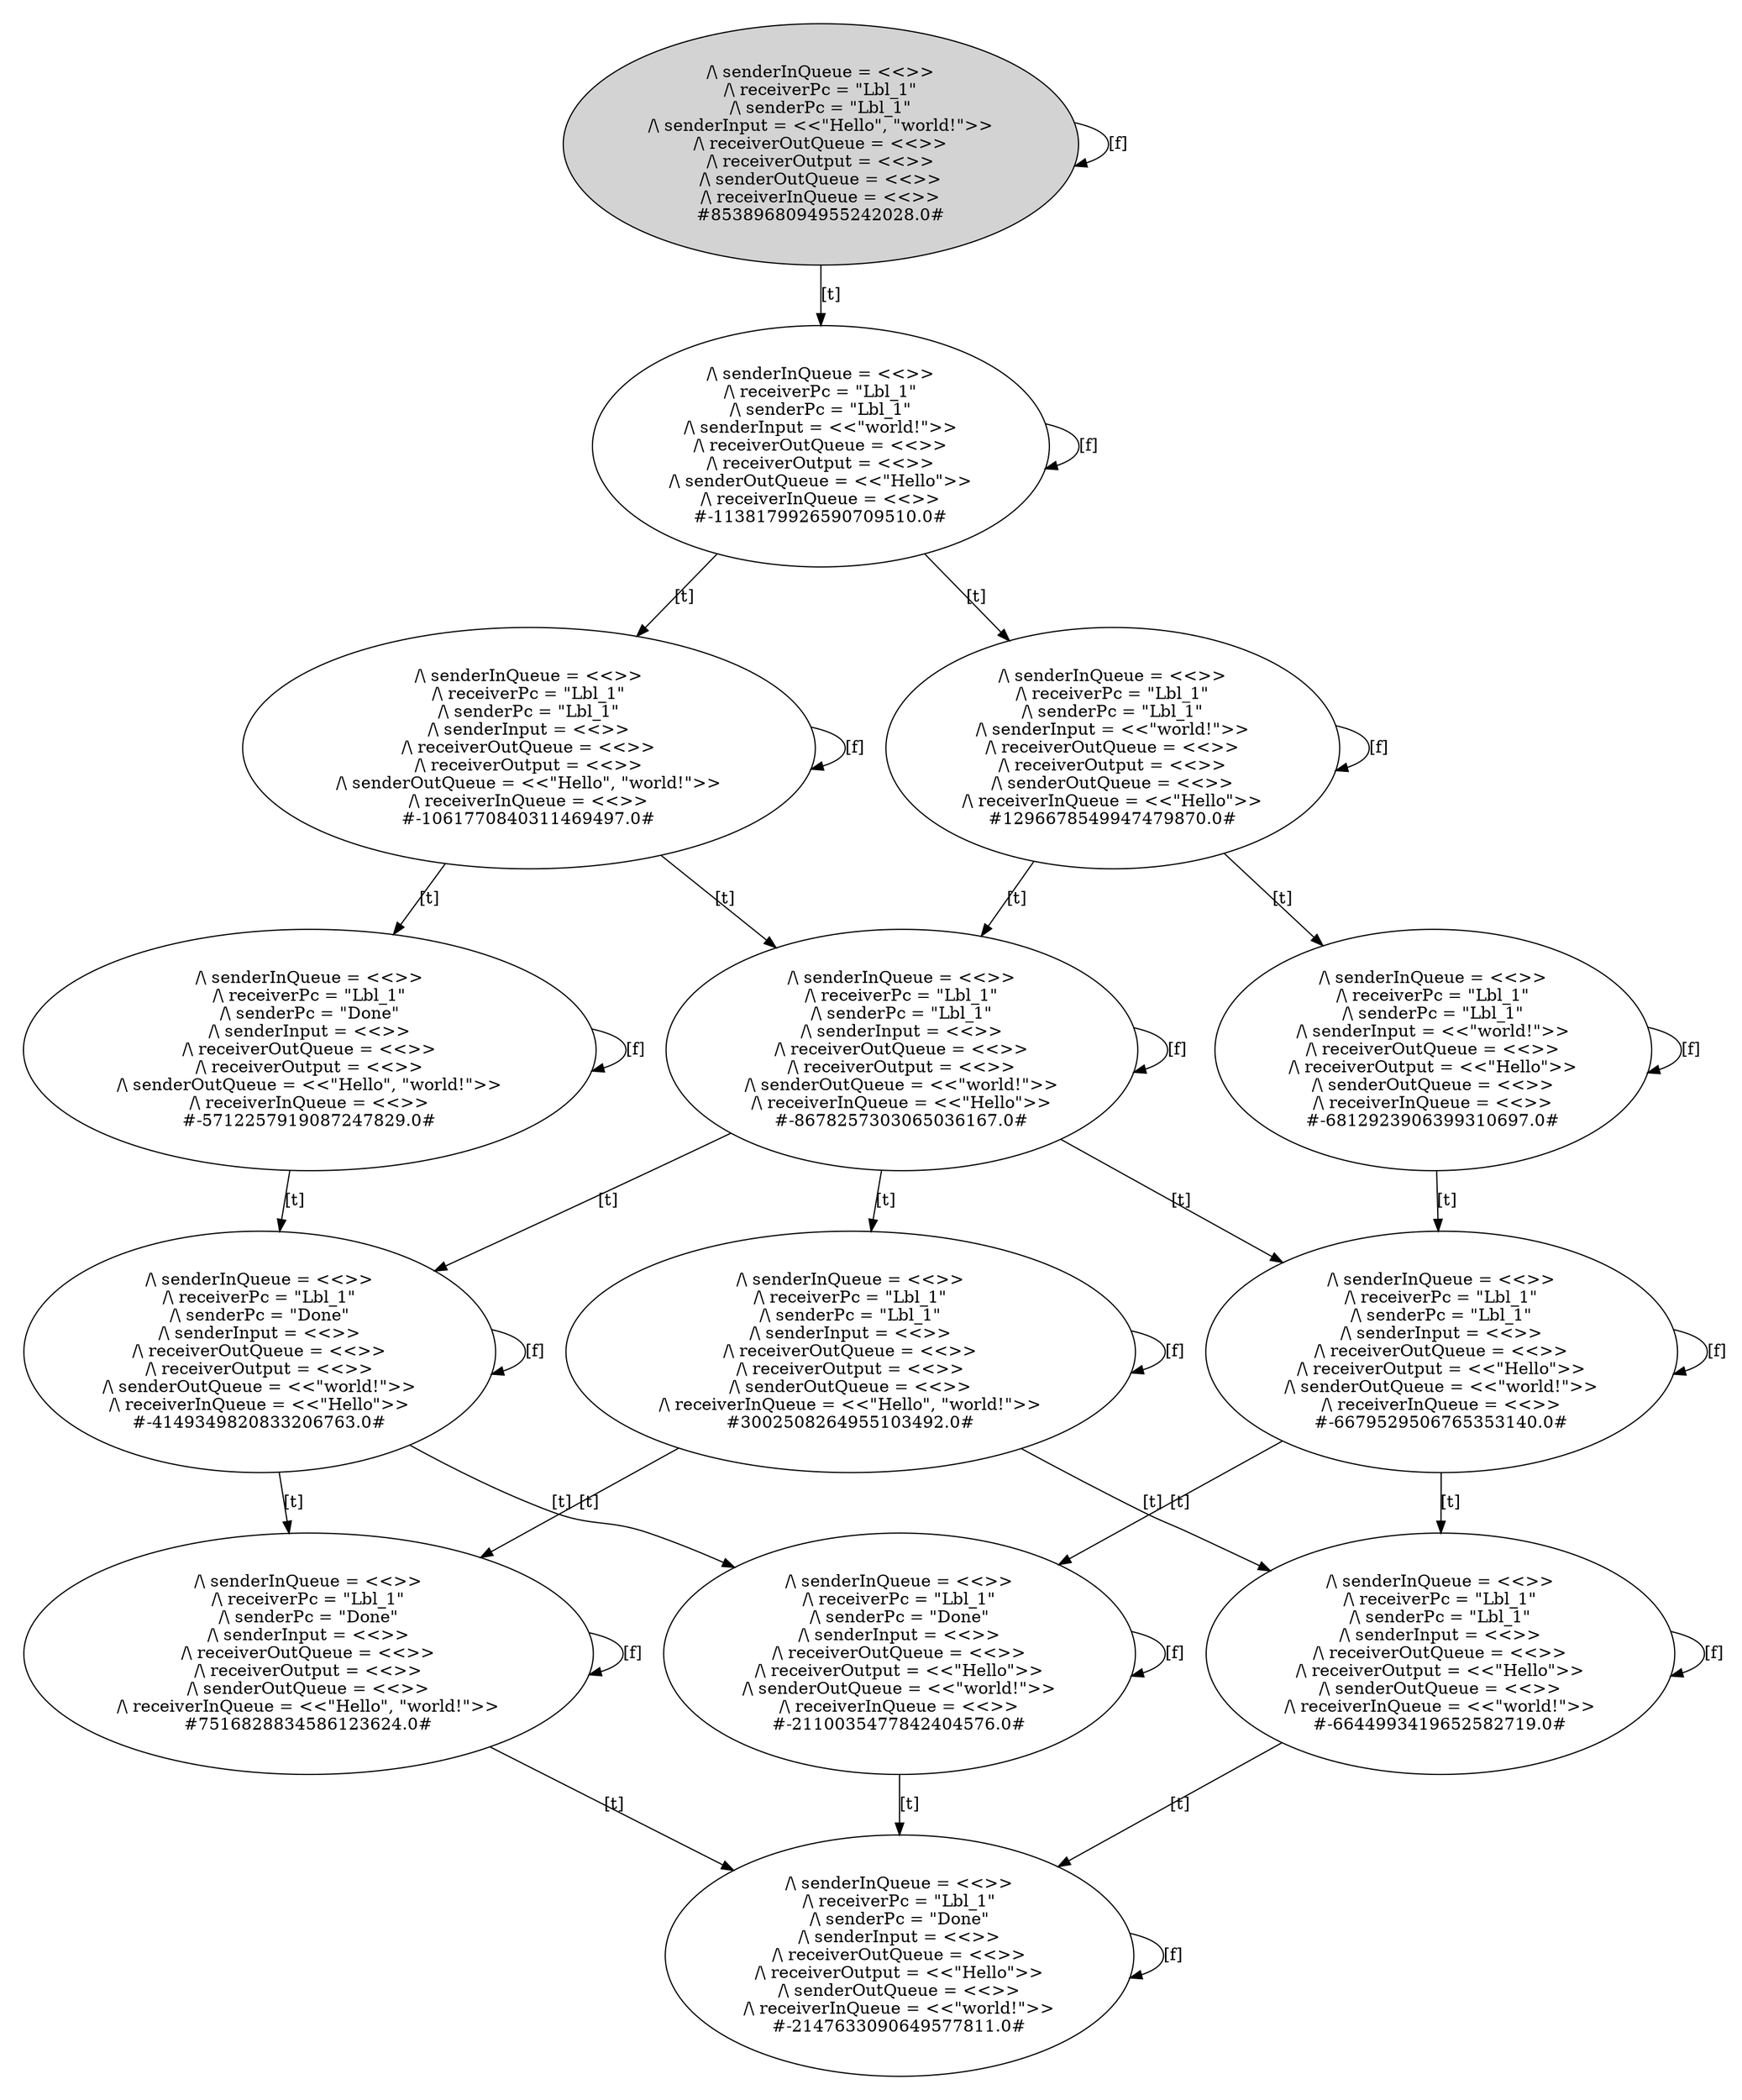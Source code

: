 digraph DiskGraph {
nodesep=0.35;
subgraph cluster_graph {
color="white";
"8538968094955242028.0" [style = filled] [label="/\\ senderInQueue = <<>>\n/\\ receiverPc = \"Lbl_1\"\n/\\ senderPc = \"Lbl_1\"\n/\\ senderInput = <<\"Hello\", \"world!\">>\n/\\ receiverOutQueue = <<>>\n/\\ receiverOutput = <<>>\n/\\ senderOutQueue = <<>>\n/\\ receiverInQueue = <<>>
#8538968094955242028.0#"]
"8538968094955242028.0" -> "-1138179926590709510.0" [label="[t]"];
"-1138179926590709510.0" [label="/\\ senderInQueue = <<>>\n/\\ receiverPc = \"Lbl_1\"\n/\\ senderPc = \"Lbl_1\"\n/\\ senderInput = <<\"world!\">>\n/\\ receiverOutQueue = <<>>\n/\\ receiverOutput = <<>>\n/\\ senderOutQueue = <<\"Hello\">>\n/\\ receiverInQueue = <<>>
#-1138179926590709510.0#"];
"8538968094955242028.0" -> "8538968094955242028.0" [label="[f]"];
"8538968094955242028.0" [label="/\\ senderInQueue = <<>>\n/\\ receiverPc = \"Lbl_1\"\n/\\ senderPc = \"Lbl_1\"\n/\\ senderInput = <<\"Hello\", \"world!\">>\n/\\ receiverOutQueue = <<>>\n/\\ receiverOutput = <<>>\n/\\ senderOutQueue = <<>>\n/\\ receiverInQueue = <<>>
#8538968094955242028.0#"];
"-1138179926590709510.0" -> "-1061770840311469497.0" [label="[t]"];
"-1061770840311469497.0" [label="/\\ senderInQueue = <<>>\n/\\ receiverPc = \"Lbl_1\"\n/\\ senderPc = \"Lbl_1\"\n/\\ senderInput = <<>>\n/\\ receiverOutQueue = <<>>\n/\\ receiverOutput = <<>>\n/\\ senderOutQueue = <<\"Hello\", \"world!\">>\n/\\ receiverInQueue = <<>>
#-1061770840311469497.0#"];
"-1138179926590709510.0" -> "-1138179926590709510.0" [label="[f]"];
"-1138179926590709510.0" [label="/\\ senderInQueue = <<>>\n/\\ receiverPc = \"Lbl_1\"\n/\\ senderPc = \"Lbl_1\"\n/\\ senderInput = <<\"world!\">>\n/\\ receiverOutQueue = <<>>\n/\\ receiverOutput = <<>>\n/\\ senderOutQueue = <<\"Hello\">>\n/\\ receiverInQueue = <<>>
#-1138179926590709510.0#"];
"-1138179926590709510.0" -> "1296678549947479870.0" [label="[t]"];
"1296678549947479870.0" [label="/\\ senderInQueue = <<>>\n/\\ receiverPc = \"Lbl_1\"\n/\\ senderPc = \"Lbl_1\"\n/\\ senderInput = <<\"world!\">>\n/\\ receiverOutQueue = <<>>\n/\\ receiverOutput = <<>>\n/\\ senderOutQueue = <<>>\n/\\ receiverInQueue = <<\"Hello\">>
#1296678549947479870.0#"];
"-1061770840311469497.0" -> "-1061770840311469497.0" [label="[f]"];
"-1061770840311469497.0" [label="/\\ senderInQueue = <<>>\n/\\ receiverPc = \"Lbl_1\"\n/\\ senderPc = \"Lbl_1\"\n/\\ senderInput = <<>>\n/\\ receiverOutQueue = <<>>\n/\\ receiverOutput = <<>>\n/\\ senderOutQueue = <<\"Hello\", \"world!\">>\n/\\ receiverInQueue = <<>>
#-1061770840311469497.0#"];
"-1061770840311469497.0" -> "-8678257303065036167.0" [label="[t]"];
"-8678257303065036167.0" [label="/\\ senderInQueue = <<>>\n/\\ receiverPc = \"Lbl_1\"\n/\\ senderPc = \"Lbl_1\"\n/\\ senderInput = <<>>\n/\\ receiverOutQueue = <<>>\n/\\ receiverOutput = <<>>\n/\\ senderOutQueue = <<\"world!\">>\n/\\ receiverInQueue = <<\"Hello\">>
#-8678257303065036167.0#"];
"-1061770840311469497.0" -> "-5712257919087247829.0" [label="[t]"];
"-5712257919087247829.0" [label="/\\ senderInQueue = <<>>\n/\\ receiverPc = \"Lbl_1\"\n/\\ senderPc = \"Done\"\n/\\ senderInput = <<>>\n/\\ receiverOutQueue = <<>>\n/\\ receiverOutput = <<>>\n/\\ senderOutQueue = <<\"Hello\", \"world!\">>\n/\\ receiverInQueue = <<>>
#-5712257919087247829.0#"];
"1296678549947479870.0" -> "-6812923906399310697.0" [label="[t]"];
"-6812923906399310697.0" [label="/\\ senderInQueue = <<>>\n/\\ receiverPc = \"Lbl_1\"\n/\\ senderPc = \"Lbl_1\"\n/\\ senderInput = <<\"world!\">>\n/\\ receiverOutQueue = <<>>\n/\\ receiverOutput = <<\"Hello\">>\n/\\ senderOutQueue = <<>>\n/\\ receiverInQueue = <<>>
#-6812923906399310697.0#"];
"1296678549947479870.0" -> "-8678257303065036167.0" [label="[t]"];
"-8678257303065036167.0" [label="/\\ senderInQueue = <<>>\n/\\ receiverPc = \"Lbl_1\"\n/\\ senderPc = \"Lbl_1\"\n/\\ senderInput = <<>>\n/\\ receiverOutQueue = <<>>\n/\\ receiverOutput = <<>>\n/\\ senderOutQueue = <<\"world!\">>\n/\\ receiverInQueue = <<\"Hello\">>
#-8678257303065036167.0#"];
"1296678549947479870.0" -> "1296678549947479870.0" [label="[f]"];
"1296678549947479870.0" [label="/\\ senderInQueue = <<>>\n/\\ receiverPc = \"Lbl_1\"\n/\\ senderPc = \"Lbl_1\"\n/\\ senderInput = <<\"world!\">>\n/\\ receiverOutQueue = <<>>\n/\\ receiverOutput = <<>>\n/\\ senderOutQueue = <<>>\n/\\ receiverInQueue = <<\"Hello\">>
#1296678549947479870.0#"];
"-5712257919087247829.0" -> "-4149349820833206763.0" [label="[t]"];
"-4149349820833206763.0" [label="/\\ senderInQueue = <<>>\n/\\ receiverPc = \"Lbl_1\"\n/\\ senderPc = \"Done\"\n/\\ senderInput = <<>>\n/\\ receiverOutQueue = <<>>\n/\\ receiverOutput = <<>>\n/\\ senderOutQueue = <<\"world!\">>\n/\\ receiverInQueue = <<\"Hello\">>
#-4149349820833206763.0#"];
"-5712257919087247829.0" -> "-5712257919087247829.0" [label="[f]"];
"-5712257919087247829.0" [label="/\\ senderInQueue = <<>>\n/\\ receiverPc = \"Lbl_1\"\n/\\ senderPc = \"Done\"\n/\\ senderInput = <<>>\n/\\ receiverOutQueue = <<>>\n/\\ receiverOutput = <<>>\n/\\ senderOutQueue = <<\"Hello\", \"world!\">>\n/\\ receiverInQueue = <<>>
#-5712257919087247829.0#"];
"-8678257303065036167.0" -> "3002508264955103492.0" [label="[t]"];
"3002508264955103492.0" [label="/\\ senderInQueue = <<>>\n/\\ receiverPc = \"Lbl_1\"\n/\\ senderPc = \"Lbl_1\"\n/\\ senderInput = <<>>\n/\\ receiverOutQueue = <<>>\n/\\ receiverOutput = <<>>\n/\\ senderOutQueue = <<>>\n/\\ receiverInQueue = <<\"Hello\", \"world!\">>
#3002508264955103492.0#"];
"-8678257303065036167.0" -> "-4149349820833206763.0" [label="[t]"];
"-4149349820833206763.0" [label="/\\ senderInQueue = <<>>\n/\\ receiverPc = \"Lbl_1\"\n/\\ senderPc = \"Done\"\n/\\ senderInput = <<>>\n/\\ receiverOutQueue = <<>>\n/\\ receiverOutput = <<>>\n/\\ senderOutQueue = <<\"world!\">>\n/\\ receiverInQueue = <<\"Hello\">>
#-4149349820833206763.0#"];
"-8678257303065036167.0" -> "-8678257303065036167.0" [label="[f]"];
"-8678257303065036167.0" [label="/\\ senderInQueue = <<>>\n/\\ receiverPc = \"Lbl_1\"\n/\\ senderPc = \"Lbl_1\"\n/\\ senderInput = <<>>\n/\\ receiverOutQueue = <<>>\n/\\ receiverOutput = <<>>\n/\\ senderOutQueue = <<\"world!\">>\n/\\ receiverInQueue = <<\"Hello\">>
#-8678257303065036167.0#"];
"-8678257303065036167.0" -> "-6679529506765353140.0" [label="[t]"];
"-6679529506765353140.0" [label="/\\ senderInQueue = <<>>\n/\\ receiverPc = \"Lbl_1\"\n/\\ senderPc = \"Lbl_1\"\n/\\ senderInput = <<>>\n/\\ receiverOutQueue = <<>>\n/\\ receiverOutput = <<\"Hello\">>\n/\\ senderOutQueue = <<\"world!\">>\n/\\ receiverInQueue = <<>>
#-6679529506765353140.0#"];
"-6812923906399310697.0" -> "-6812923906399310697.0" [label="[f]"];
"-6812923906399310697.0" [label="/\\ senderInQueue = <<>>\n/\\ receiverPc = \"Lbl_1\"\n/\\ senderPc = \"Lbl_1\"\n/\\ senderInput = <<\"world!\">>\n/\\ receiverOutQueue = <<>>\n/\\ receiverOutput = <<\"Hello\">>\n/\\ senderOutQueue = <<>>\n/\\ receiverInQueue = <<>>
#-6812923906399310697.0#"];
"-6812923906399310697.0" -> "-6679529506765353140.0" [label="[t]"];
"-6679529506765353140.0" [label="/\\ senderInQueue = <<>>\n/\\ receiverPc = \"Lbl_1\"\n/\\ senderPc = \"Lbl_1\"\n/\\ senderInput = <<>>\n/\\ receiverOutQueue = <<>>\n/\\ receiverOutput = <<\"Hello\">>\n/\\ senderOutQueue = <<\"world!\">>\n/\\ receiverInQueue = <<>>
#-6679529506765353140.0#"];
"-6679529506765353140.0" -> "-2110035477842404576.0" [label="[t]"];
"-2110035477842404576.0" [label="/\\ senderInQueue = <<>>\n/\\ receiverPc = \"Lbl_1\"\n/\\ senderPc = \"Done\"\n/\\ senderInput = <<>>\n/\\ receiverOutQueue = <<>>\n/\\ receiverOutput = <<\"Hello\">>\n/\\ senderOutQueue = <<\"world!\">>\n/\\ receiverInQueue = <<>>
#-2110035477842404576.0#"];
"-6679529506765353140.0" -> "-6644993419652582719.0" [label="[t]"];
"-6644993419652582719.0" [label="/\\ senderInQueue = <<>>\n/\\ receiverPc = \"Lbl_1\"\n/\\ senderPc = \"Lbl_1\"\n/\\ senderInput = <<>>\n/\\ receiverOutQueue = <<>>\n/\\ receiverOutput = <<\"Hello\">>\n/\\ senderOutQueue = <<>>\n/\\ receiverInQueue = <<\"world!\">>
#-6644993419652582719.0#"];
"-6679529506765353140.0" -> "-6679529506765353140.0" [label="[f]"];
"-6679529506765353140.0" [label="/\\ senderInQueue = <<>>\n/\\ receiverPc = \"Lbl_1\"\n/\\ senderPc = \"Lbl_1\"\n/\\ senderInput = <<>>\n/\\ receiverOutQueue = <<>>\n/\\ receiverOutput = <<\"Hello\">>\n/\\ senderOutQueue = <<\"world!\">>\n/\\ receiverInQueue = <<>>
#-6679529506765353140.0#"];
"3002508264955103492.0" -> "-6644993419652582719.0" [label="[t]"];
"-6644993419652582719.0" [label="/\\ senderInQueue = <<>>\n/\\ receiverPc = \"Lbl_1\"\n/\\ senderPc = \"Lbl_1\"\n/\\ senderInput = <<>>\n/\\ receiverOutQueue = <<>>\n/\\ receiverOutput = <<\"Hello\">>\n/\\ senderOutQueue = <<>>\n/\\ receiverInQueue = <<\"world!\">>
#-6644993419652582719.0#"];
"3002508264955103492.0" -> "3002508264955103492.0" [label="[f]"];
"3002508264955103492.0" [label="/\\ senderInQueue = <<>>\n/\\ receiverPc = \"Lbl_1\"\n/\\ senderPc = \"Lbl_1\"\n/\\ senderInput = <<>>\n/\\ receiverOutQueue = <<>>\n/\\ receiverOutput = <<>>\n/\\ senderOutQueue = <<>>\n/\\ receiverInQueue = <<\"Hello\", \"world!\">>
#3002508264955103492.0#"];
"3002508264955103492.0" -> "7516828834586123624.0" [label="[t]"];
"7516828834586123624.0" [label="/\\ senderInQueue = <<>>\n/\\ receiverPc = \"Lbl_1\"\n/\\ senderPc = \"Done\"\n/\\ senderInput = <<>>\n/\\ receiverOutQueue = <<>>\n/\\ receiverOutput = <<>>\n/\\ senderOutQueue = <<>>\n/\\ receiverInQueue = <<\"Hello\", \"world!\">>
#7516828834586123624.0#"];
"-2110035477842404576.0" -> "-2110035477842404576.0" [label="[f]"];
"-2110035477842404576.0" [label="/\\ senderInQueue = <<>>\n/\\ receiverPc = \"Lbl_1\"\n/\\ senderPc = \"Done\"\n/\\ senderInput = <<>>\n/\\ receiverOutQueue = <<>>\n/\\ receiverOutput = <<\"Hello\">>\n/\\ senderOutQueue = <<\"world!\">>\n/\\ receiverInQueue = <<>>
#-2110035477842404576.0#"];
"-2110035477842404576.0" -> "-2147633090649577811.0" [label="[t]"];
"-2147633090649577811.0" [label="/\\ senderInQueue = <<>>\n/\\ receiverPc = \"Lbl_1\"\n/\\ senderPc = \"Done\"\n/\\ senderInput = <<>>\n/\\ receiverOutQueue = <<>>\n/\\ receiverOutput = <<\"Hello\">>\n/\\ senderOutQueue = <<>>\n/\\ receiverInQueue = <<\"world!\">>
#-2147633090649577811.0#"];
"-4149349820833206763.0" -> "-2110035477842404576.0" [label="[t]"];
"-2110035477842404576.0" [label="/\\ senderInQueue = <<>>\n/\\ receiverPc = \"Lbl_1\"\n/\\ senderPc = \"Done\"\n/\\ senderInput = <<>>\n/\\ receiverOutQueue = <<>>\n/\\ receiverOutput = <<\"Hello\">>\n/\\ senderOutQueue = <<\"world!\">>\n/\\ receiverInQueue = <<>>
#-2110035477842404576.0#"];
"-4149349820833206763.0" -> "-4149349820833206763.0" [label="[f]"];
"-4149349820833206763.0" [label="/\\ senderInQueue = <<>>\n/\\ receiverPc = \"Lbl_1\"\n/\\ senderPc = \"Done\"\n/\\ senderInput = <<>>\n/\\ receiverOutQueue = <<>>\n/\\ receiverOutput = <<>>\n/\\ senderOutQueue = <<\"world!\">>\n/\\ receiverInQueue = <<\"Hello\">>
#-4149349820833206763.0#"];
"-4149349820833206763.0" -> "7516828834586123624.0" [label="[t]"];
"7516828834586123624.0" [label="/\\ senderInQueue = <<>>\n/\\ receiverPc = \"Lbl_1\"\n/\\ senderPc = \"Done\"\n/\\ senderInput = <<>>\n/\\ receiverOutQueue = <<>>\n/\\ receiverOutput = <<>>\n/\\ senderOutQueue = <<>>\n/\\ receiverInQueue = <<\"Hello\", \"world!\">>
#7516828834586123624.0#"];
"-6644993419652582719.0" -> "-6644993419652582719.0" [label="[f]"];
"-6644993419652582719.0" [label="/\\ senderInQueue = <<>>\n/\\ receiverPc = \"Lbl_1\"\n/\\ senderPc = \"Lbl_1\"\n/\\ senderInput = <<>>\n/\\ receiverOutQueue = <<>>\n/\\ receiverOutput = <<\"Hello\">>\n/\\ senderOutQueue = <<>>\n/\\ receiverInQueue = <<\"world!\">>
#-6644993419652582719.0#"];
"-6644993419652582719.0" -> "-2147633090649577811.0" [label="[t]"];
"-2147633090649577811.0" [label="/\\ senderInQueue = <<>>\n/\\ receiverPc = \"Lbl_1\"\n/\\ senderPc = \"Done\"\n/\\ senderInput = <<>>\n/\\ receiverOutQueue = <<>>\n/\\ receiverOutput = <<\"Hello\">>\n/\\ senderOutQueue = <<>>\n/\\ receiverInQueue = <<\"world!\">>
#-2147633090649577811.0#"];
"-2147633090649577811.0" -> "-2147633090649577811.0" [label="[f]"];
"-2147633090649577811.0" [label="/\\ senderInQueue = <<>>\n/\\ receiverPc = \"Lbl_1\"\n/\\ senderPc = \"Done\"\n/\\ senderInput = <<>>\n/\\ receiverOutQueue = <<>>\n/\\ receiverOutput = <<\"Hello\">>\n/\\ senderOutQueue = <<>>\n/\\ receiverInQueue = <<\"world!\">>
#-2147633090649577811.0#"];
"7516828834586123624.0" -> "7516828834586123624.0" [label="[f]"];
"7516828834586123624.0" [label="/\\ senderInQueue = <<>>\n/\\ receiverPc = \"Lbl_1\"\n/\\ senderPc = \"Done\"\n/\\ senderInput = <<>>\n/\\ receiverOutQueue = <<>>\n/\\ receiverOutput = <<>>\n/\\ senderOutQueue = <<>>\n/\\ receiverInQueue = <<\"Hello\", \"world!\">>
#7516828834586123624.0#"];
"7516828834586123624.0" -> "-2147633090649577811.0" [label="[t]"];
"-2147633090649577811.0" [label="/\\ senderInQueue = <<>>\n/\\ receiverPc = \"Lbl_1\"\n/\\ senderPc = \"Done\"\n/\\ senderInput = <<>>\n/\\ receiverOutQueue = <<>>\n/\\ receiverOutput = <<\"Hello\">>\n/\\ senderOutQueue = <<>>\n/\\ receiverInQueue = <<\"world!\">>
#-2147633090649577811.0#"];
}
}